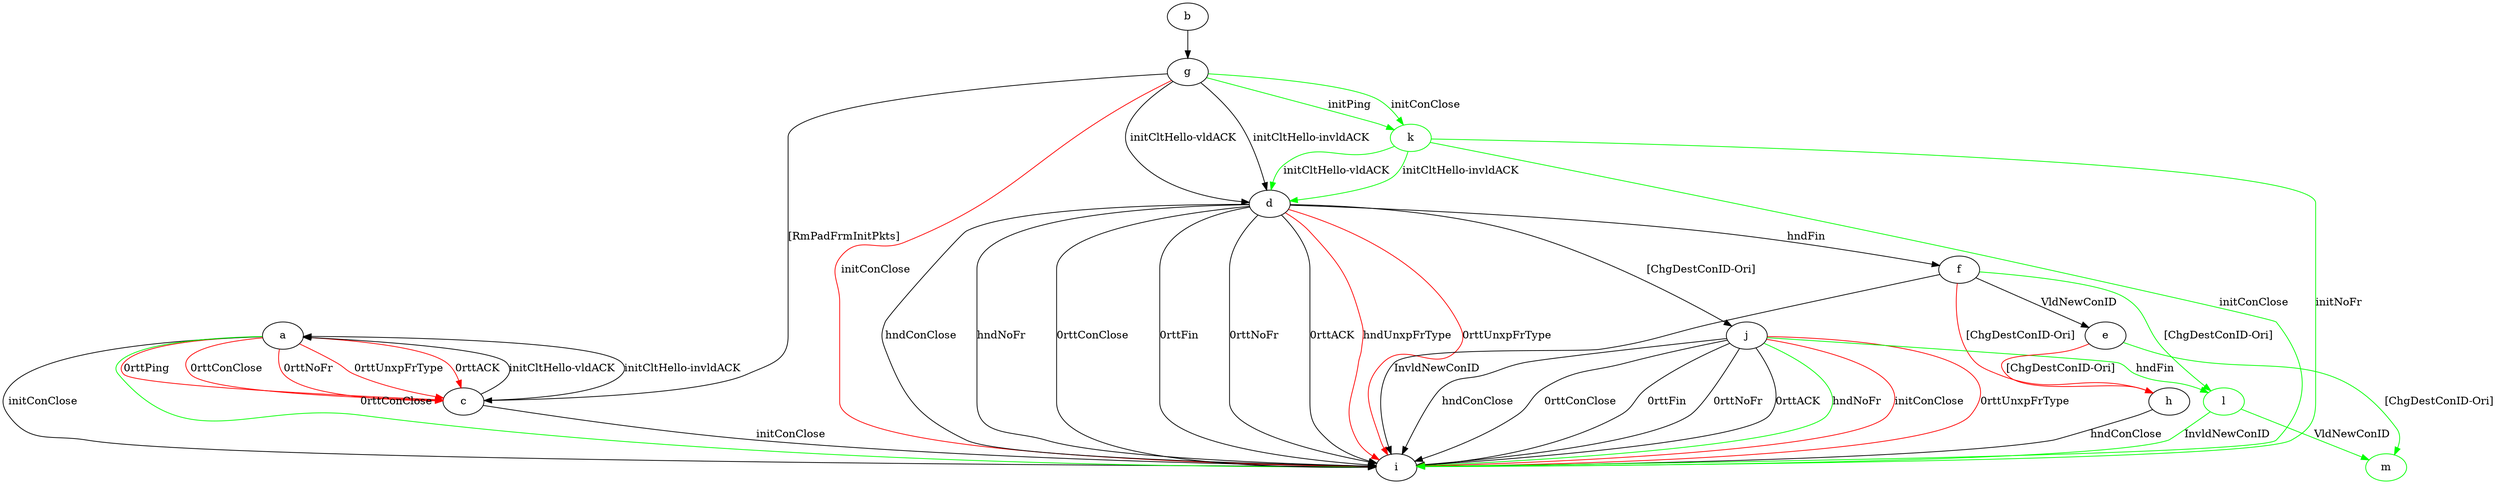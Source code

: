 digraph "" {
	a -> c	[key=0,
		color=red,
		label="0rttPing "];
	a -> c	[key=1,
		color=red,
		label="0rttConClose "];
	a -> c	[key=2,
		color=red,
		label="0rttNoFr "];
	a -> c	[key=3,
		color=red,
		label="0rttUnxpFrType "];
	a -> c	[key=4,
		color=red,
		label="0rttACK "];
	a -> i	[key=0,
		label="initConClose "];
	a -> i	[key=1,
		color=green,
		label="0rttConClose "];
	b -> g	[key=0];
	c -> a	[key=0,
		label="initCltHello-vldACK "];
	c -> a	[key=1,
		label="initCltHello-invldACK "];
	c -> i	[key=0,
		label="initConClose "];
	d -> f	[key=0,
		label="hndFin "];
	d -> i	[key=0,
		label="hndConClose "];
	d -> i	[key=1,
		label="hndNoFr "];
	d -> i	[key=2,
		label="0rttConClose "];
	d -> i	[key=3,
		label="0rttFin "];
	d -> i	[key=4,
		label="0rttNoFr "];
	d -> i	[key=5,
		label="0rttACK "];
	d -> i	[key=6,
		color=red,
		label="hndUnxpFrType "];
	d -> i	[key=7,
		color=red,
		label="0rttUnxpFrType "];
	d -> j	[key=0,
		label="[ChgDestConID-Ori] "];
	e -> h	[key=0,
		color=red,
		label="[ChgDestConID-Ori] "];
	m	[color=green];
	e -> m	[key=0,
		color=green,
		label="[ChgDestConID-Ori] "];
	f -> e	[key=0,
		label="VldNewConID "];
	f -> h	[key=0,
		color=red,
		label="[ChgDestConID-Ori] "];
	f -> i	[key=0,
		label="InvldNewConID "];
	l	[color=green];
	f -> l	[key=0,
		color=green,
		label="[ChgDestConID-Ori] "];
	g -> c	[key=0,
		label="[RmPadFrmInitPkts] "];
	g -> d	[key=0,
		label="initCltHello-vldACK "];
	g -> d	[key=1,
		label="initCltHello-invldACK "];
	g -> i	[key=0,
		color=red,
		label="initConClose "];
	k	[color=green];
	g -> k	[key=0,
		color=green,
		label="initPing "];
	g -> k	[key=1,
		color=green,
		label="initConClose "];
	h -> i	[key=0,
		label="hndConClose "];
	j -> i	[key=0,
		label="hndConClose "];
	j -> i	[key=1,
		label="0rttConClose "];
	j -> i	[key=2,
		label="0rttFin "];
	j -> i	[key=3,
		label="0rttNoFr "];
	j -> i	[key=4,
		label="0rttACK "];
	j -> i	[key=5,
		color=green,
		label="hndNoFr "];
	j -> i	[key=6,
		color=red,
		label="initConClose "];
	j -> i	[key=7,
		color=red,
		label="0rttUnxpFrType "];
	j -> l	[key=0,
		color=green,
		label="hndFin "];
	k -> d	[key=0,
		color=green,
		label="initCltHello-vldACK "];
	k -> d	[key=1,
		color=green,
		label="initCltHello-invldACK "];
	k -> i	[key=0,
		color=green,
		label="initConClose "];
	k -> i	[key=1,
		color=green,
		label="initNoFr "];
	l -> i	[key=0,
		color=green,
		label="InvldNewConID "];
	l -> m	[key=0,
		color=green,
		label="VldNewConID "];
}
